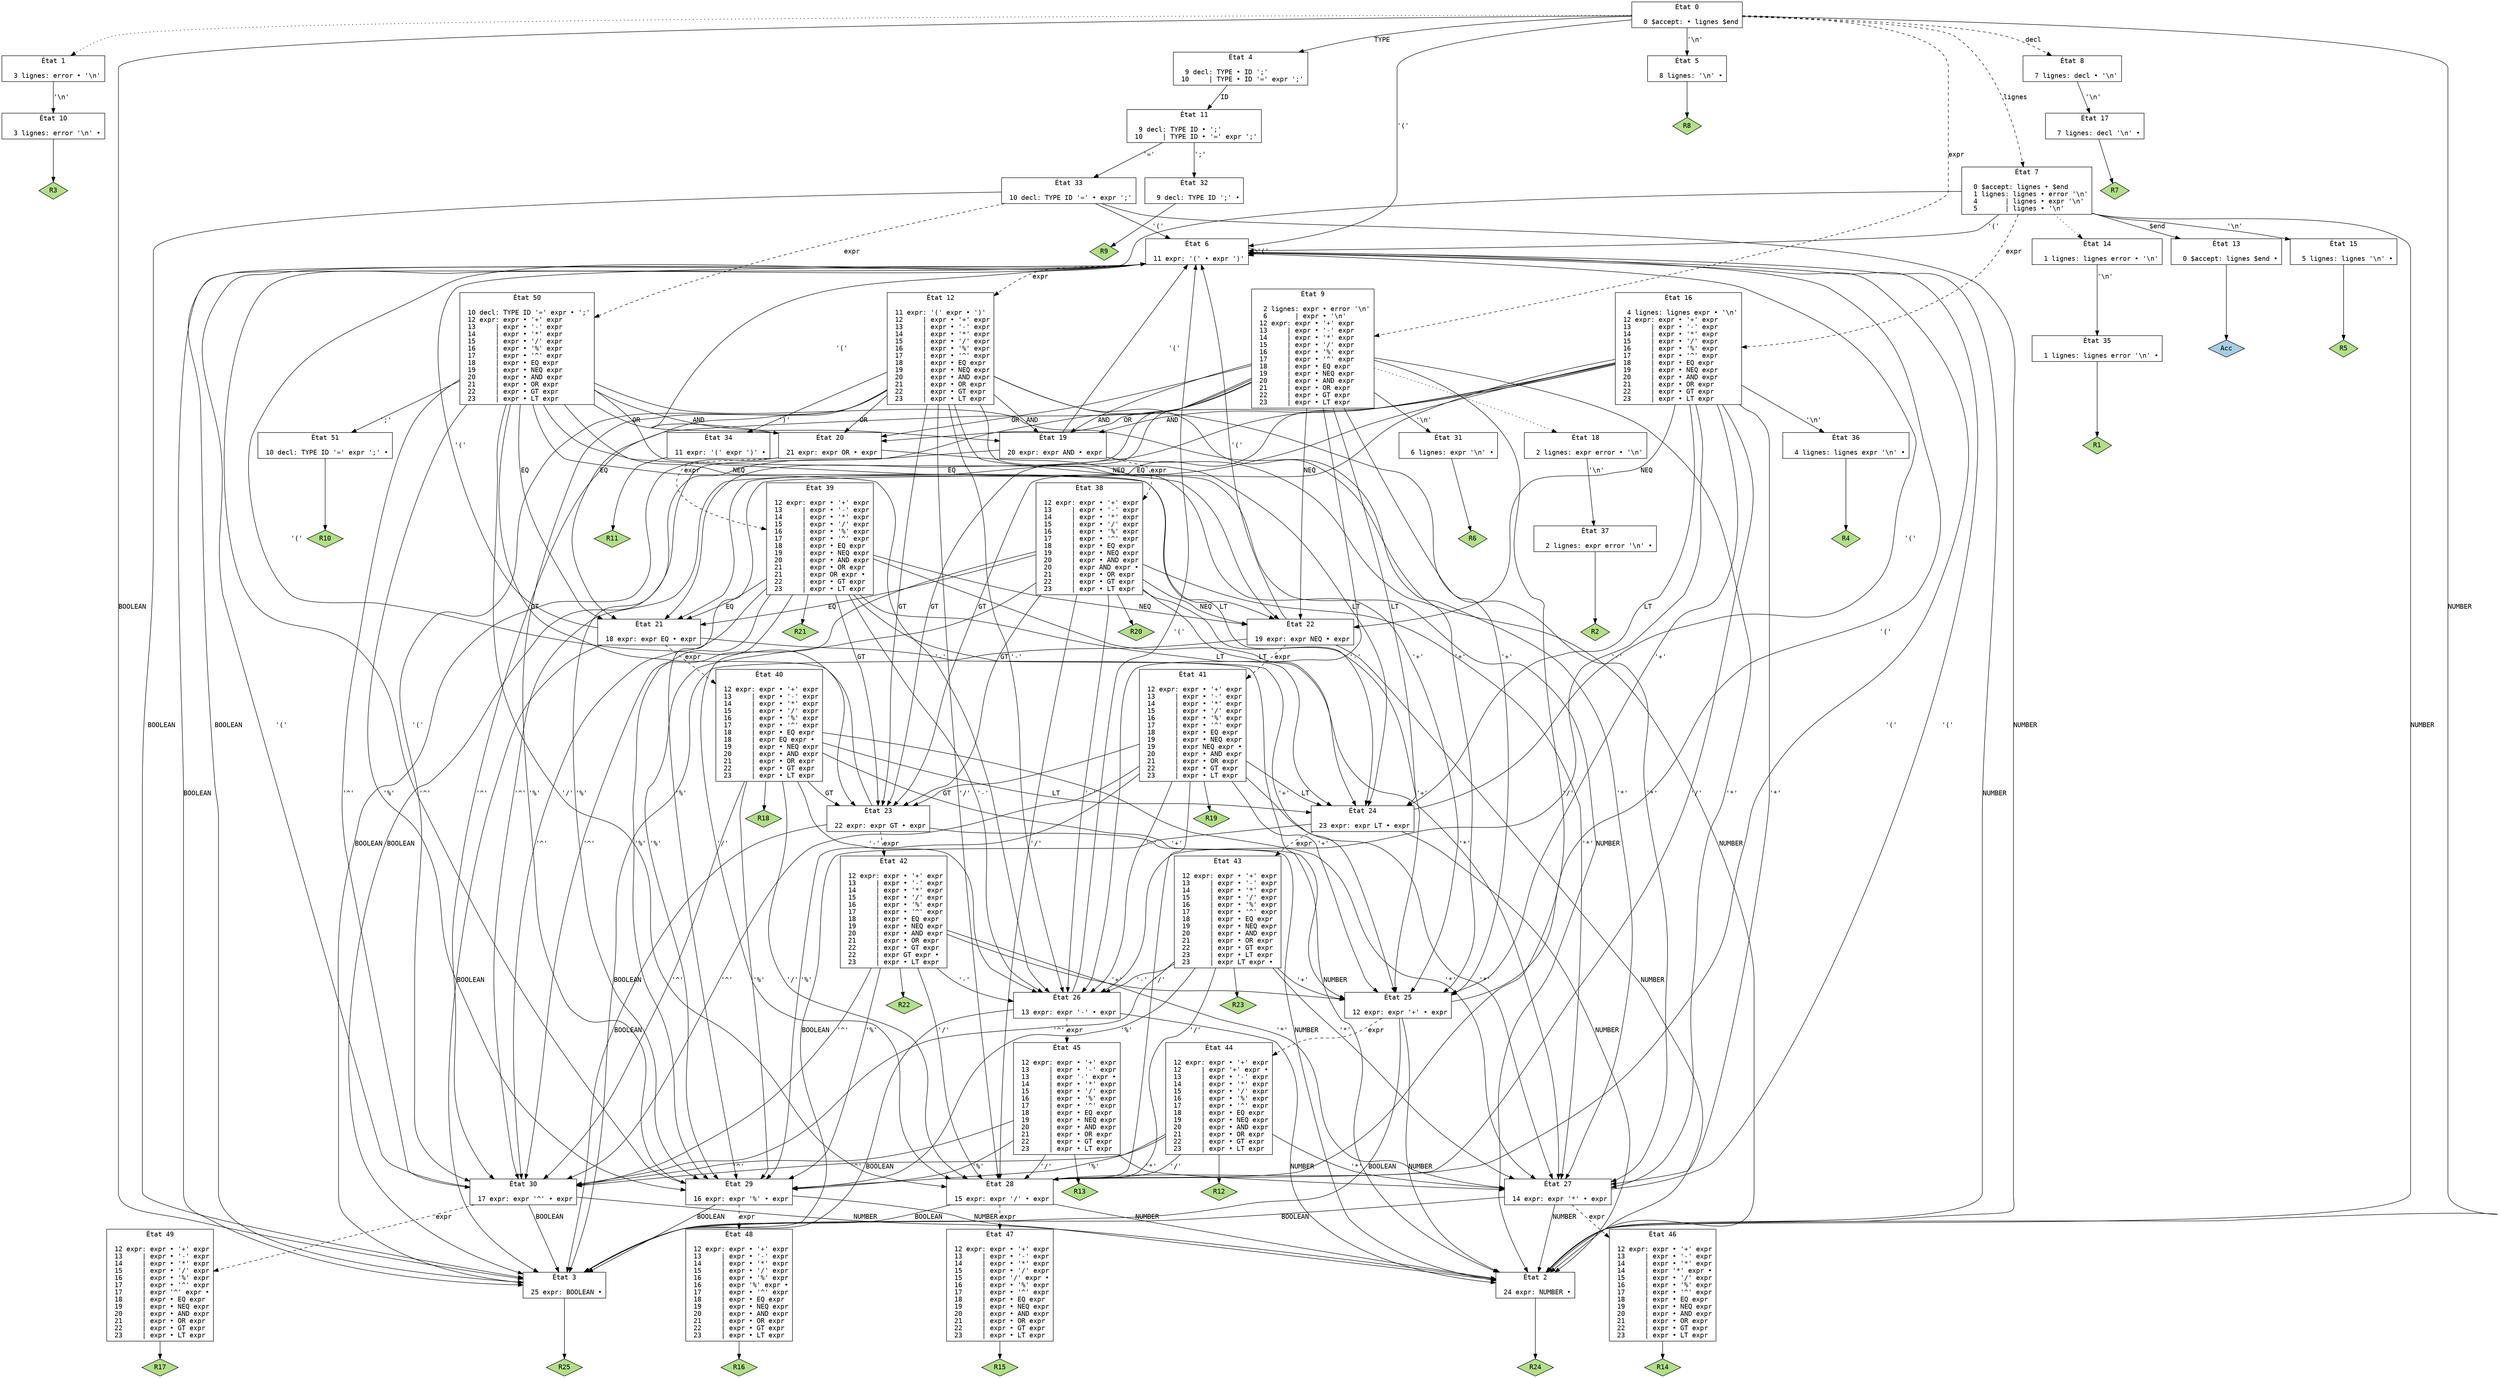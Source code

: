 // Produit par GNU Bison 3.8.2.
// Rapporter les bugs à <bug-bison@gnu.org>.
// Page d'accueil: <https://www.gnu.org/software/bison/>.

digraph "ex4.y"
{
  node [fontname = courier, shape = box, colorscheme = paired6]
  edge [fontname = courier]

  0 [label="État 0\n\l  0 $accept: • lignes $end\l"]
  0 -> 1 [style=dotted]
  0 -> 2 [style=solid label="NUMBER"]
  0 -> 3 [style=solid label="BOOLEAN"]
  0 -> 4 [style=solid label="TYPE"]
  0 -> 5 [style=solid label="'\\n'"]
  0 -> 6 [style=solid label="'('"]
  0 -> 7 [style=dashed label="lignes"]
  0 -> 8 [style=dashed label="decl"]
  0 -> 9 [style=dashed label="expr"]
  1 [label="État 1\n\l  3 lignes: error • '\\n'\l"]
  1 -> 10 [style=solid label="'\\n'"]
  2 [label="État 2\n\l 24 expr: NUMBER •\l"]
  2 -> "2R24" [style=solid]
 "2R24" [label="R24", fillcolor=3, shape=diamond, style=filled]
  3 [label="État 3\n\l 25 expr: BOOLEAN •\l"]
  3 -> "3R25" [style=solid]
 "3R25" [label="R25", fillcolor=3, shape=diamond, style=filled]
  4 [label="État 4\n\l  9 decl: TYPE • ID ';'\l 10     | TYPE • ID '=' expr ';'\l"]
  4 -> 11 [style=solid label="ID"]
  5 [label="État 5\n\l  8 lignes: '\\n' •\l"]
  5 -> "5R8" [style=solid]
 "5R8" [label="R8", fillcolor=3, shape=diamond, style=filled]
  6 [label="État 6\n\l 11 expr: '(' • expr ')'\l"]
  6 -> 2 [style=solid label="NUMBER"]
  6 -> 3 [style=solid label="BOOLEAN"]
  6 -> 6 [style=solid label="'('"]
  6 -> 12 [style=dashed label="expr"]
  7 [label="État 7\n\l  0 $accept: lignes • $end\l  1 lignes: lignes • error '\\n'\l  4       | lignes • expr '\\n'\l  5       | lignes • '\\n'\l"]
  7 -> 13 [style=solid label="$end"]
  7 -> 14 [style=dotted]
  7 -> 2 [style=solid label="NUMBER"]
  7 -> 3 [style=solid label="BOOLEAN"]
  7 -> 15 [style=solid label="'\\n'"]
  7 -> 6 [style=solid label="'('"]
  7 -> 16 [style=dashed label="expr"]
  8 [label="État 8\n\l  7 lignes: decl • '\\n'\l"]
  8 -> 17 [style=solid label="'\\n'"]
  9 [label="État 9\n\l  2 lignes: expr • error '\\n'\l  6       | expr • '\\n'\l 12 expr: expr • '+' expr\l 13     | expr • '-' expr\l 14     | expr • '*' expr\l 15     | expr • '/' expr\l 16     | expr • '%' expr\l 17     | expr • '^' expr\l 18     | expr • EQ expr\l 19     | expr • NEQ expr\l 20     | expr • AND expr\l 21     | expr • OR expr\l 22     | expr • GT expr\l 23     | expr • LT expr\l"]
  9 -> 18 [style=dotted]
  9 -> 19 [style=solid label="AND"]
  9 -> 20 [style=solid label="OR"]
  9 -> 21 [style=solid label="EQ"]
  9 -> 22 [style=solid label="NEQ"]
  9 -> 23 [style=solid label="GT"]
  9 -> 24 [style=solid label="LT"]
  9 -> 25 [style=solid label="'+'"]
  9 -> 26 [style=solid label="'-'"]
  9 -> 27 [style=solid label="'*'"]
  9 -> 28 [style=solid label="'/'"]
  9 -> 29 [style=solid label="'%'"]
  9 -> 30 [style=solid label="'^'"]
  9 -> 31 [style=solid label="'\\n'"]
  10 [label="État 10\n\l  3 lignes: error '\\n' •\l"]
  10 -> "10R3" [style=solid]
 "10R3" [label="R3", fillcolor=3, shape=diamond, style=filled]
  11 [label="État 11\n\l  9 decl: TYPE ID • ';'\l 10     | TYPE ID • '=' expr ';'\l"]
  11 -> 32 [style=solid label="';'"]
  11 -> 33 [style=solid label="'='"]
  12 [label="État 12\n\l 11 expr: '(' expr • ')'\l 12     | expr • '+' expr\l 13     | expr • '-' expr\l 14     | expr • '*' expr\l 15     | expr • '/' expr\l 16     | expr • '%' expr\l 17     | expr • '^' expr\l 18     | expr • EQ expr\l 19     | expr • NEQ expr\l 20     | expr • AND expr\l 21     | expr • OR expr\l 22     | expr • GT expr\l 23     | expr • LT expr\l"]
  12 -> 19 [style=solid label="AND"]
  12 -> 20 [style=solid label="OR"]
  12 -> 21 [style=solid label="EQ"]
  12 -> 22 [style=solid label="NEQ"]
  12 -> 23 [style=solid label="GT"]
  12 -> 24 [style=solid label="LT"]
  12 -> 25 [style=solid label="'+'"]
  12 -> 26 [style=solid label="'-'"]
  12 -> 27 [style=solid label="'*'"]
  12 -> 28 [style=solid label="'/'"]
  12 -> 29 [style=solid label="'%'"]
  12 -> 30 [style=solid label="'^'"]
  12 -> 34 [style=solid label="')'"]
  13 [label="État 13\n\l  0 $accept: lignes $end •\l"]
  13 -> "13R0" [style=solid]
 "13R0" [label="Acc", fillcolor=1, shape=diamond, style=filled]
  14 [label="État 14\n\l  1 lignes: lignes error • '\\n'\l"]
  14 -> 35 [style=solid label="'\\n'"]
  15 [label="État 15\n\l  5 lignes: lignes '\\n' •\l"]
  15 -> "15R5" [style=solid]
 "15R5" [label="R5", fillcolor=3, shape=diamond, style=filled]
  16 [label="État 16\n\l  4 lignes: lignes expr • '\\n'\l 12 expr: expr • '+' expr\l 13     | expr • '-' expr\l 14     | expr • '*' expr\l 15     | expr • '/' expr\l 16     | expr • '%' expr\l 17     | expr • '^' expr\l 18     | expr • EQ expr\l 19     | expr • NEQ expr\l 20     | expr • AND expr\l 21     | expr • OR expr\l 22     | expr • GT expr\l 23     | expr • LT expr\l"]
  16 -> 19 [style=solid label="AND"]
  16 -> 20 [style=solid label="OR"]
  16 -> 21 [style=solid label="EQ"]
  16 -> 22 [style=solid label="NEQ"]
  16 -> 23 [style=solid label="GT"]
  16 -> 24 [style=solid label="LT"]
  16 -> 25 [style=solid label="'+'"]
  16 -> 26 [style=solid label="'-'"]
  16 -> 27 [style=solid label="'*'"]
  16 -> 28 [style=solid label="'/'"]
  16 -> 29 [style=solid label="'%'"]
  16 -> 30 [style=solid label="'^'"]
  16 -> 36 [style=solid label="'\\n'"]
  17 [label="État 17\n\l  7 lignes: decl '\\n' •\l"]
  17 -> "17R7" [style=solid]
 "17R7" [label="R7", fillcolor=3, shape=diamond, style=filled]
  18 [label="État 18\n\l  2 lignes: expr error • '\\n'\l"]
  18 -> 37 [style=solid label="'\\n'"]
  19 [label="État 19\n\l 20 expr: expr AND • expr\l"]
  19 -> 2 [style=solid label="NUMBER"]
  19 -> 3 [style=solid label="BOOLEAN"]
  19 -> 6 [style=solid label="'('"]
  19 -> 38 [style=dashed label="expr"]
  20 [label="État 20\n\l 21 expr: expr OR • expr\l"]
  20 -> 2 [style=solid label="NUMBER"]
  20 -> 3 [style=solid label="BOOLEAN"]
  20 -> 6 [style=solid label="'('"]
  20 -> 39 [style=dashed label="expr"]
  21 [label="État 21\n\l 18 expr: expr EQ • expr\l"]
  21 -> 2 [style=solid label="NUMBER"]
  21 -> 3 [style=solid label="BOOLEAN"]
  21 -> 6 [style=solid label="'('"]
  21 -> 40 [style=dashed label="expr"]
  22 [label="État 22\n\l 19 expr: expr NEQ • expr\l"]
  22 -> 2 [style=solid label="NUMBER"]
  22 -> 3 [style=solid label="BOOLEAN"]
  22 -> 6 [style=solid label="'('"]
  22 -> 41 [style=dashed label="expr"]
  23 [label="État 23\n\l 22 expr: expr GT • expr\l"]
  23 -> 2 [style=solid label="NUMBER"]
  23 -> 3 [style=solid label="BOOLEAN"]
  23 -> 6 [style=solid label="'('"]
  23 -> 42 [style=dashed label="expr"]
  24 [label="État 24\n\l 23 expr: expr LT • expr\l"]
  24 -> 2 [style=solid label="NUMBER"]
  24 -> 3 [style=solid label="BOOLEAN"]
  24 -> 6 [style=solid label="'('"]
  24 -> 43 [style=dashed label="expr"]
  25 [label="État 25\n\l 12 expr: expr '+' • expr\l"]
  25 -> 2 [style=solid label="NUMBER"]
  25 -> 3 [style=solid label="BOOLEAN"]
  25 -> 6 [style=solid label="'('"]
  25 -> 44 [style=dashed label="expr"]
  26 [label="État 26\n\l 13 expr: expr '-' • expr\l"]
  26 -> 2 [style=solid label="NUMBER"]
  26 -> 3 [style=solid label="BOOLEAN"]
  26 -> 6 [style=solid label="'('"]
  26 -> 45 [style=dashed label="expr"]
  27 [label="État 27\n\l 14 expr: expr '*' • expr\l"]
  27 -> 2 [style=solid label="NUMBER"]
  27 -> 3 [style=solid label="BOOLEAN"]
  27 -> 6 [style=solid label="'('"]
  27 -> 46 [style=dashed label="expr"]
  28 [label="État 28\n\l 15 expr: expr '/' • expr\l"]
  28 -> 2 [style=solid label="NUMBER"]
  28 -> 3 [style=solid label="BOOLEAN"]
  28 -> 6 [style=solid label="'('"]
  28 -> 47 [style=dashed label="expr"]
  29 [label="État 29\n\l 16 expr: expr '%' • expr\l"]
  29 -> 2 [style=solid label="NUMBER"]
  29 -> 3 [style=solid label="BOOLEAN"]
  29 -> 6 [style=solid label="'('"]
  29 -> 48 [style=dashed label="expr"]
  30 [label="État 30\n\l 17 expr: expr '^' • expr\l"]
  30 -> 2 [style=solid label="NUMBER"]
  30 -> 3 [style=solid label="BOOLEAN"]
  30 -> 6 [style=solid label="'('"]
  30 -> 49 [style=dashed label="expr"]
  31 [label="État 31\n\l  6 lignes: expr '\\n' •\l"]
  31 -> "31R6" [style=solid]
 "31R6" [label="R6", fillcolor=3, shape=diamond, style=filled]
  32 [label="État 32\n\l  9 decl: TYPE ID ';' •\l"]
  32 -> "32R9" [style=solid]
 "32R9" [label="R9", fillcolor=3, shape=diamond, style=filled]
  33 [label="État 33\n\l 10 decl: TYPE ID '=' • expr ';'\l"]
  33 -> 2 [style=solid label="NUMBER"]
  33 -> 3 [style=solid label="BOOLEAN"]
  33 -> 6 [style=solid label="'('"]
  33 -> 50 [style=dashed label="expr"]
  34 [label="État 34\n\l 11 expr: '(' expr ')' •\l"]
  34 -> "34R11" [style=solid]
 "34R11" [label="R11", fillcolor=3, shape=diamond, style=filled]
  35 [label="État 35\n\l  1 lignes: lignes error '\\n' •\l"]
  35 -> "35R1" [style=solid]
 "35R1" [label="R1", fillcolor=3, shape=diamond, style=filled]
  36 [label="État 36\n\l  4 lignes: lignes expr '\\n' •\l"]
  36 -> "36R4" [style=solid]
 "36R4" [label="R4", fillcolor=3, shape=diamond, style=filled]
  37 [label="État 37\n\l  2 lignes: expr error '\\n' •\l"]
  37 -> "37R2" [style=solid]
 "37R2" [label="R2", fillcolor=3, shape=diamond, style=filled]
  38 [label="État 38\n\l 12 expr: expr • '+' expr\l 13     | expr • '-' expr\l 14     | expr • '*' expr\l 15     | expr • '/' expr\l 16     | expr • '%' expr\l 17     | expr • '^' expr\l 18     | expr • EQ expr\l 19     | expr • NEQ expr\l 20     | expr • AND expr\l 20     | expr AND expr •\l 21     | expr • OR expr\l 22     | expr • GT expr\l 23     | expr • LT expr\l"]
  38 -> 21 [style=solid label="EQ"]
  38 -> 22 [style=solid label="NEQ"]
  38 -> 23 [style=solid label="GT"]
  38 -> 24 [style=solid label="LT"]
  38 -> 25 [style=solid label="'+'"]
  38 -> 26 [style=solid label="'-'"]
  38 -> 27 [style=solid label="'*'"]
  38 -> 28 [style=solid label="'/'"]
  38 -> 29 [style=solid label="'%'"]
  38 -> 30 [style=solid label="'^'"]
  38 -> "38R20" [style=solid]
 "38R20" [label="R20", fillcolor=3, shape=diamond, style=filled]
  39 [label="État 39\n\l 12 expr: expr • '+' expr\l 13     | expr • '-' expr\l 14     | expr • '*' expr\l 15     | expr • '/' expr\l 16     | expr • '%' expr\l 17     | expr • '^' expr\l 18     | expr • EQ expr\l 19     | expr • NEQ expr\l 20     | expr • AND expr\l 21     | expr • OR expr\l 21     | expr OR expr •\l 22     | expr • GT expr\l 23     | expr • LT expr\l"]
  39 -> 21 [style=solid label="EQ"]
  39 -> 22 [style=solid label="NEQ"]
  39 -> 23 [style=solid label="GT"]
  39 -> 24 [style=solid label="LT"]
  39 -> 25 [style=solid label="'+'"]
  39 -> 26 [style=solid label="'-'"]
  39 -> 27 [style=solid label="'*'"]
  39 -> 28 [style=solid label="'/'"]
  39 -> 29 [style=solid label="'%'"]
  39 -> 30 [style=solid label="'^'"]
  39 -> "39R21" [style=solid]
 "39R21" [label="R21", fillcolor=3, shape=diamond, style=filled]
  40 [label="État 40\n\l 12 expr: expr • '+' expr\l 13     | expr • '-' expr\l 14     | expr • '*' expr\l 15     | expr • '/' expr\l 16     | expr • '%' expr\l 17     | expr • '^' expr\l 18     | expr • EQ expr\l 18     | expr EQ expr •\l 19     | expr • NEQ expr\l 20     | expr • AND expr\l 21     | expr • OR expr\l 22     | expr • GT expr\l 23     | expr • LT expr\l"]
  40 -> 23 [style=solid label="GT"]
  40 -> 24 [style=solid label="LT"]
  40 -> 25 [style=solid label="'+'"]
  40 -> 26 [style=solid label="'-'"]
  40 -> 27 [style=solid label="'*'"]
  40 -> 28 [style=solid label="'/'"]
  40 -> 29 [style=solid label="'%'"]
  40 -> 30 [style=solid label="'^'"]
  40 -> "40R18" [style=solid]
 "40R18" [label="R18", fillcolor=3, shape=diamond, style=filled]
  41 [label="État 41\n\l 12 expr: expr • '+' expr\l 13     | expr • '-' expr\l 14     | expr • '*' expr\l 15     | expr • '/' expr\l 16     | expr • '%' expr\l 17     | expr • '^' expr\l 18     | expr • EQ expr\l 19     | expr • NEQ expr\l 19     | expr NEQ expr •\l 20     | expr • AND expr\l 21     | expr • OR expr\l 22     | expr • GT expr\l 23     | expr • LT expr\l"]
  41 -> 23 [style=solid label="GT"]
  41 -> 24 [style=solid label="LT"]
  41 -> 25 [style=solid label="'+'"]
  41 -> 26 [style=solid label="'-'"]
  41 -> 27 [style=solid label="'*'"]
  41 -> 28 [style=solid label="'/'"]
  41 -> 29 [style=solid label="'%'"]
  41 -> 30 [style=solid label="'^'"]
  41 -> "41R19" [style=solid]
 "41R19" [label="R19", fillcolor=3, shape=diamond, style=filled]
  42 [label="État 42\n\l 12 expr: expr • '+' expr\l 13     | expr • '-' expr\l 14     | expr • '*' expr\l 15     | expr • '/' expr\l 16     | expr • '%' expr\l 17     | expr • '^' expr\l 18     | expr • EQ expr\l 19     | expr • NEQ expr\l 20     | expr • AND expr\l 21     | expr • OR expr\l 22     | expr • GT expr\l 22     | expr GT expr •\l 23     | expr • LT expr\l"]
  42 -> 25 [style=solid label="'+'"]
  42 -> 26 [style=solid label="'-'"]
  42 -> 27 [style=solid label="'*'"]
  42 -> 28 [style=solid label="'/'"]
  42 -> 29 [style=solid label="'%'"]
  42 -> 30 [style=solid label="'^'"]
  42 -> "42R22" [style=solid]
 "42R22" [label="R22", fillcolor=3, shape=diamond, style=filled]
  43 [label="État 43\n\l 12 expr: expr • '+' expr\l 13     | expr • '-' expr\l 14     | expr • '*' expr\l 15     | expr • '/' expr\l 16     | expr • '%' expr\l 17     | expr • '^' expr\l 18     | expr • EQ expr\l 19     | expr • NEQ expr\l 20     | expr • AND expr\l 21     | expr • OR expr\l 22     | expr • GT expr\l 23     | expr • LT expr\l 23     | expr LT expr •\l"]
  43 -> 25 [style=solid label="'+'"]
  43 -> 26 [style=solid label="'-'"]
  43 -> 27 [style=solid label="'*'"]
  43 -> 28 [style=solid label="'/'"]
  43 -> 29 [style=solid label="'%'"]
  43 -> 30 [style=solid label="'^'"]
  43 -> "43R23" [style=solid]
 "43R23" [label="R23", fillcolor=3, shape=diamond, style=filled]
  44 [label="État 44\n\l 12 expr: expr • '+' expr\l 12     | expr '+' expr •\l 13     | expr • '-' expr\l 14     | expr • '*' expr\l 15     | expr • '/' expr\l 16     | expr • '%' expr\l 17     | expr • '^' expr\l 18     | expr • EQ expr\l 19     | expr • NEQ expr\l 20     | expr • AND expr\l 21     | expr • OR expr\l 22     | expr • GT expr\l 23     | expr • LT expr\l"]
  44 -> 27 [style=solid label="'*'"]
  44 -> 28 [style=solid label="'/'"]
  44 -> 29 [style=solid label="'%'"]
  44 -> 30 [style=solid label="'^'"]
  44 -> "44R12" [style=solid]
 "44R12" [label="R12", fillcolor=3, shape=diamond, style=filled]
  45 [label="État 45\n\l 12 expr: expr • '+' expr\l 13     | expr • '-' expr\l 13     | expr '-' expr •\l 14     | expr • '*' expr\l 15     | expr • '/' expr\l 16     | expr • '%' expr\l 17     | expr • '^' expr\l 18     | expr • EQ expr\l 19     | expr • NEQ expr\l 20     | expr • AND expr\l 21     | expr • OR expr\l 22     | expr • GT expr\l 23     | expr • LT expr\l"]
  45 -> 27 [style=solid label="'*'"]
  45 -> 28 [style=solid label="'/'"]
  45 -> 29 [style=solid label="'%'"]
  45 -> 30 [style=solid label="'^'"]
  45 -> "45R13" [style=solid]
 "45R13" [label="R13", fillcolor=3, shape=diamond, style=filled]
  46 [label="État 46\n\l 12 expr: expr • '+' expr\l 13     | expr • '-' expr\l 14     | expr • '*' expr\l 14     | expr '*' expr •\l 15     | expr • '/' expr\l 16     | expr • '%' expr\l 17     | expr • '^' expr\l 18     | expr • EQ expr\l 19     | expr • NEQ expr\l 20     | expr • AND expr\l 21     | expr • OR expr\l 22     | expr • GT expr\l 23     | expr • LT expr\l"]
  46 -> "46R14" [style=solid]
 "46R14" [label="R14", fillcolor=3, shape=diamond, style=filled]
  47 [label="État 47\n\l 12 expr: expr • '+' expr\l 13     | expr • '-' expr\l 14     | expr • '*' expr\l 15     | expr • '/' expr\l 15     | expr '/' expr •\l 16     | expr • '%' expr\l 17     | expr • '^' expr\l 18     | expr • EQ expr\l 19     | expr • NEQ expr\l 20     | expr • AND expr\l 21     | expr • OR expr\l 22     | expr • GT expr\l 23     | expr • LT expr\l"]
  47 -> "47R15" [style=solid]
 "47R15" [label="R15", fillcolor=3, shape=diamond, style=filled]
  48 [label="État 48\n\l 12 expr: expr • '+' expr\l 13     | expr • '-' expr\l 14     | expr • '*' expr\l 15     | expr • '/' expr\l 16     | expr • '%' expr\l 16     | expr '%' expr •\l 17     | expr • '^' expr\l 18     | expr • EQ expr\l 19     | expr • NEQ expr\l 20     | expr • AND expr\l 21     | expr • OR expr\l 22     | expr • GT expr\l 23     | expr • LT expr\l"]
  48 -> "48R16" [style=solid]
 "48R16" [label="R16", fillcolor=3, shape=diamond, style=filled]
  49 [label="État 49\n\l 12 expr: expr • '+' expr\l 13     | expr • '-' expr\l 14     | expr • '*' expr\l 15     | expr • '/' expr\l 16     | expr • '%' expr\l 17     | expr • '^' expr\l 17     | expr '^' expr •\l 18     | expr • EQ expr\l 19     | expr • NEQ expr\l 20     | expr • AND expr\l 21     | expr • OR expr\l 22     | expr • GT expr\l 23     | expr • LT expr\l"]
  49 -> "49R17" [style=solid]
 "49R17" [label="R17", fillcolor=3, shape=diamond, style=filled]
  50 [label="État 50\n\l 10 decl: TYPE ID '=' expr • ';'\l 12 expr: expr • '+' expr\l 13     | expr • '-' expr\l 14     | expr • '*' expr\l 15     | expr • '/' expr\l 16     | expr • '%' expr\l 17     | expr • '^' expr\l 18     | expr • EQ expr\l 19     | expr • NEQ expr\l 20     | expr • AND expr\l 21     | expr • OR expr\l 22     | expr • GT expr\l 23     | expr • LT expr\l"]
  50 -> 19 [style=solid label="AND"]
  50 -> 20 [style=solid label="OR"]
  50 -> 21 [style=solid label="EQ"]
  50 -> 22 [style=solid label="NEQ"]
  50 -> 23 [style=solid label="GT"]
  50 -> 24 [style=solid label="LT"]
  50 -> 25 [style=solid label="'+'"]
  50 -> 26 [style=solid label="'-'"]
  50 -> 27 [style=solid label="'*'"]
  50 -> 28 [style=solid label="'/'"]
  50 -> 29 [style=solid label="'%'"]
  50 -> 30 [style=solid label="'^'"]
  50 -> 51 [style=solid label="';'"]
  51 [label="État 51\n\l 10 decl: TYPE ID '=' expr ';' •\l"]
  51 -> "51R10" [style=solid]
 "51R10" [label="R10", fillcolor=3, shape=diamond, style=filled]
}
